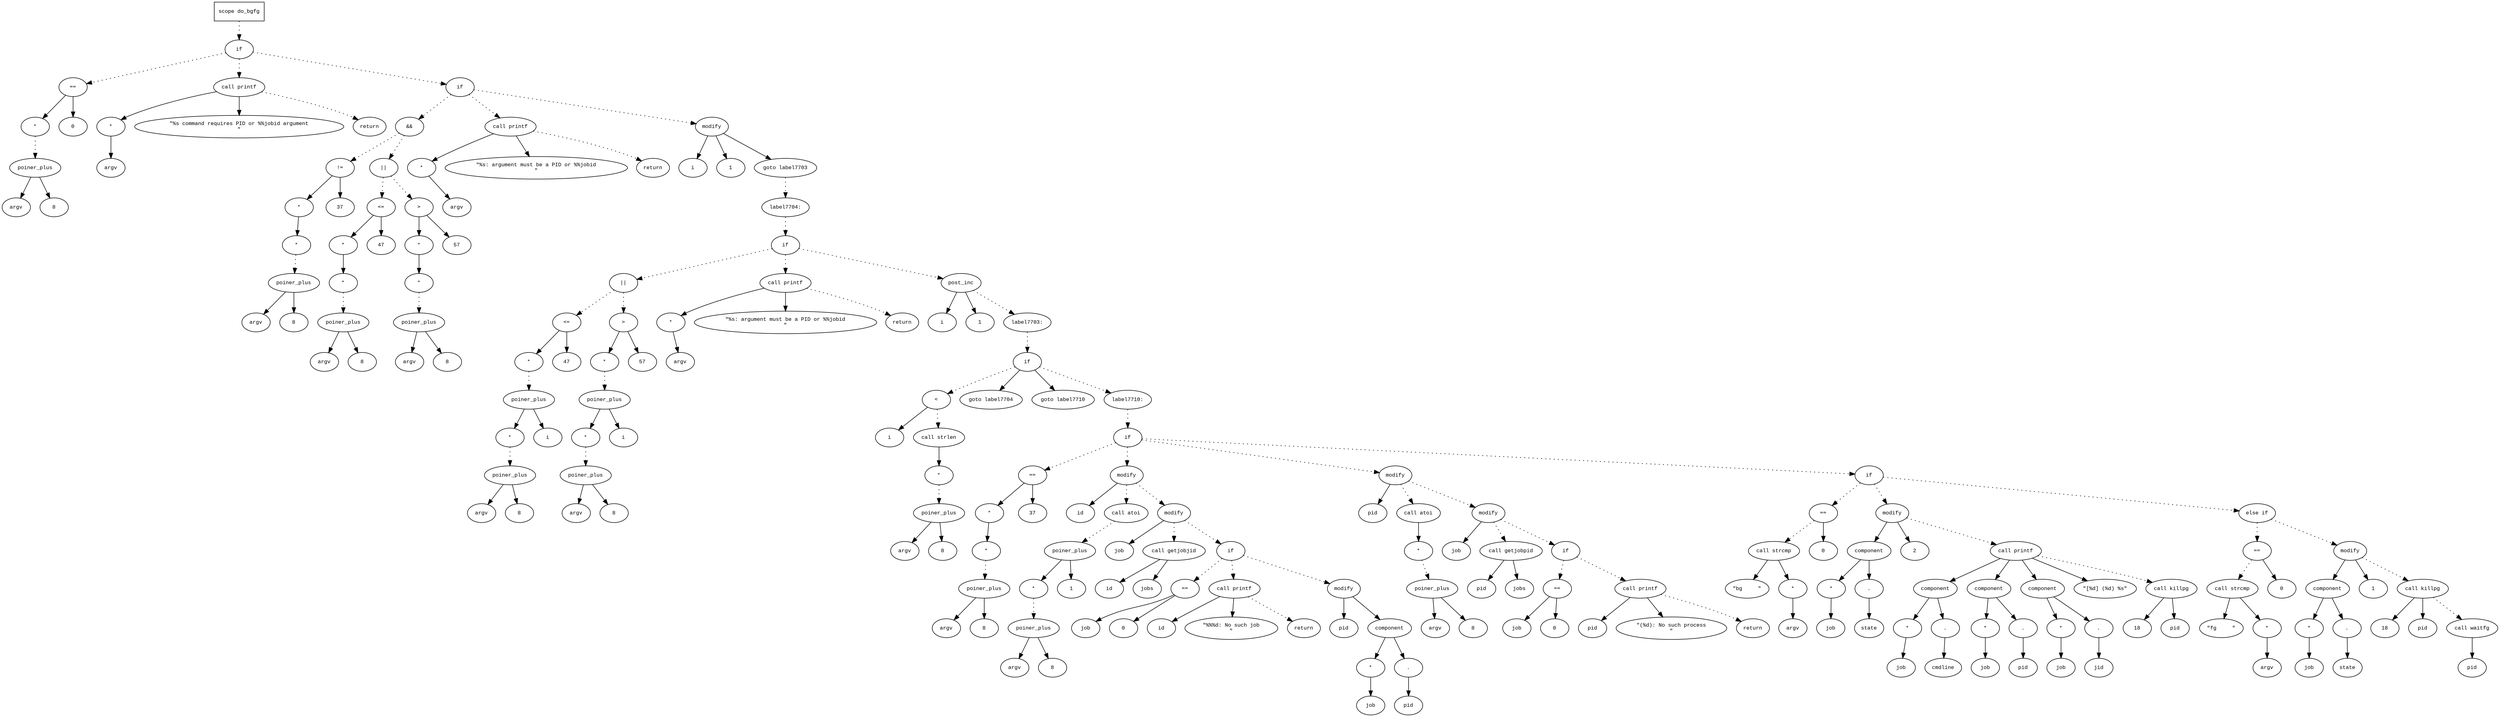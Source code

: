 digraph AST {
  graph [fontname="Times New Roman",fontsize=10];
  node  [fontname="Courier New",fontsize=10];
  edge  [fontname="Times New Roman",fontsize=10];

  node1 [label="scope do_bgfg",shape=box];
  node2 [label="if",shape=ellipse];
  node1 -> node2 [style=dotted];
  node3 [label="==",shape=ellipse];
  node4 [label="*",shape=ellipse];
  node5 [label="poiner_plus",shape=ellipse];
  node6 [label="argv",shape=ellipse];
  node5 -> node6;
  node7 [label="8",shape=ellipse];
  node5 -> node7;
  node4 -> node5 [style=dotted];
  node3 -> node4;
  node8 [label="0",shape=ellipse];
  node3 -> node8;
  node2 -> node3 [style=dotted];
  node9 [label="call printf",shape=ellipse];
  node10 [label="*",shape=ellipse];
  node11 [label="argv",shape=ellipse];
  node10 -> node11;
  node9 -> node10;
  node12 [label="\"%s command requires PID or %%jobid argument
\"",shape=ellipse];
  node9 -> node12;
  node2 -> node9 [style=dotted];
  node13 [label="return",shape=ellipse];
  node9 -> node13 [style=dotted];
  node14 [label="if",shape=ellipse];
  node2 -> node14 [style=dotted];
  node15 [label="&&",shape=ellipse];
  node16 [label="!=",shape=ellipse];
  node17 [label="*",shape=ellipse];
  node18 [label="*",shape=ellipse];
  node19 [label="poiner_plus",shape=ellipse];
  node20 [label="argv",shape=ellipse];
  node19 -> node20;
  node21 [label="8",shape=ellipse];
  node19 -> node21;
  node18 -> node19 [style=dotted];
  node17 -> node18;
  node16 -> node17;
  node22 [label="37",shape=ellipse];
  node16 -> node22;
  node15 -> node16 [style=dotted];
  node23 [label="||",shape=ellipse];
  node24 [label="<=",shape=ellipse];
  node25 [label="*",shape=ellipse];
  node26 [label="*",shape=ellipse];
  node27 [label="poiner_plus",shape=ellipse];
  node28 [label="argv",shape=ellipse];
  node27 -> node28;
  node29 [label="8",shape=ellipse];
  node27 -> node29;
  node26 -> node27 [style=dotted];
  node25 -> node26;
  node24 -> node25;
  node30 [label="47",shape=ellipse];
  node24 -> node30;
  node23 -> node24 [style=dotted];
  node31 [label=">",shape=ellipse];
  node32 [label="*",shape=ellipse];
  node33 [label="*",shape=ellipse];
  node34 [label="poiner_plus",shape=ellipse];
  node35 [label="argv",shape=ellipse];
  node34 -> node35;
  node36 [label="8",shape=ellipse];
  node34 -> node36;
  node33 -> node34 [style=dotted];
  node32 -> node33;
  node31 -> node32;
  node37 [label="57",shape=ellipse];
  node31 -> node37;
  node23 -> node31 [style=dotted];
  node15 -> node23 [style=dotted];
  node14 -> node15 [style=dotted];
  node38 [label="call printf",shape=ellipse];
  node39 [label="*",shape=ellipse];
  node40 [label="argv",shape=ellipse];
  node39 -> node40;
  node38 -> node39;
  node41 [label="\"%s: argument must be a PID or %%jobid
\"",shape=ellipse];
  node38 -> node41;
  node14 -> node38 [style=dotted];
  node42 [label="return",shape=ellipse];
  node38 -> node42 [style=dotted];
  node43 [label="modify",shape=ellipse];
  node44 [label="i",shape=ellipse];
  node43 -> node44;
  node45 [label="1",shape=ellipse];
  node43 -> node45;
  node14 -> node43 [style=dotted];
  node46 [label="goto label7703",shape=ellipse];
  node43 -> node46;
  node47 [label="label7704:",shape=ellipse];
  node46 -> node47 [style=dotted];
  node48 [label="if",shape=ellipse];
  node47 -> node48 [style=dotted];
  node49 [label="||",shape=ellipse];
  node50 [label="<=",shape=ellipse];
  node51 [label="*",shape=ellipse];
  node52 [label="poiner_plus",shape=ellipse];
  node53 [label="*",shape=ellipse];
  node54 [label="poiner_plus",shape=ellipse];
  node55 [label="argv",shape=ellipse];
  node54 -> node55;
  node56 [label="8",shape=ellipse];
  node54 -> node56;
  node53 -> node54 [style=dotted];
  node52 -> node53;
  node57 [label="i",shape=ellipse];
  node52 -> node57;
  node51 -> node52 [style=dotted];
  node50 -> node51;
  node58 [label="47",shape=ellipse];
  node50 -> node58;
  node49 -> node50 [style=dotted];
  node59 [label=">",shape=ellipse];
  node60 [label="*",shape=ellipse];
  node61 [label="poiner_plus",shape=ellipse];
  node62 [label="*",shape=ellipse];
  node63 [label="poiner_plus",shape=ellipse];
  node64 [label="argv",shape=ellipse];
  node63 -> node64;
  node65 [label="8",shape=ellipse];
  node63 -> node65;
  node62 -> node63 [style=dotted];
  node61 -> node62;
  node66 [label="i",shape=ellipse];
  node61 -> node66;
  node60 -> node61 [style=dotted];
  node59 -> node60;
  node67 [label="57",shape=ellipse];
  node59 -> node67;
  node49 -> node59 [style=dotted];
  node48 -> node49 [style=dotted];
  node68 [label="call printf",shape=ellipse];
  node69 [label="*",shape=ellipse];
  node70 [label="argv",shape=ellipse];
  node69 -> node70;
  node68 -> node69;
  node71 [label="\"%s: argument must be a PID or %%jobid
\"",shape=ellipse];
  node68 -> node71;
  node48 -> node68 [style=dotted];
  node72 [label="return",shape=ellipse];
  node68 -> node72 [style=dotted];
  node73 [label="post_inc",shape=ellipse];
  node74 [label="i",shape=ellipse];
  node73 -> node74;
  node75 [label="1",shape=ellipse];
  node73 -> node75;
  node48 -> node73 [style=dotted];
  node76 [label="label7703:",shape=ellipse];
  node73 -> node76 [style=dotted];
  node77 [label="if",shape=ellipse];
  node76 -> node77 [style=dotted];
  node78 [label="<",shape=ellipse];
  node79 [label="i",shape=ellipse];
  node78 -> node79;
  node80 [label="call strlen",shape=ellipse];
  node81 [label="*",shape=ellipse];
  node82 [label="poiner_plus",shape=ellipse];
  node83 [label="argv",shape=ellipse];
  node82 -> node83;
  node84 [label="8",shape=ellipse];
  node82 -> node84;
  node81 -> node82 [style=dotted];
  node80 -> node81;
  node78 -> node80 [style=dotted];
  node77 -> node78 [style=dotted];
  node85 [label="goto label7704",shape=ellipse];
  node77 -> node85;
  node86 [label="goto label7710",shape=ellipse];
  node77 -> node86;
  node87 [label="label7710:",shape=ellipse];
  node77 -> node87 [style=dotted];
  node88 [label="if",shape=ellipse];
  node87 -> node88 [style=dotted];
  node89 [label="==",shape=ellipse];
  node90 [label="*",shape=ellipse];
  node91 [label="*",shape=ellipse];
  node92 [label="poiner_plus",shape=ellipse];
  node93 [label="argv",shape=ellipse];
  node92 -> node93;
  node94 [label="8",shape=ellipse];
  node92 -> node94;
  node91 -> node92 [style=dotted];
  node90 -> node91;
  node89 -> node90;
  node95 [label="37",shape=ellipse];
  node89 -> node95;
  node88 -> node89 [style=dotted];
  node96 [label="modify",shape=ellipse];
  node97 [label="id",shape=ellipse];
  node96 -> node97;
  node98 [label="call atoi",shape=ellipse];
  node99 [label="poiner_plus",shape=ellipse];
  node100 [label="*",shape=ellipse];
  node101 [label="poiner_plus",shape=ellipse];
  node102 [label="argv",shape=ellipse];
  node101 -> node102;
  node103 [label="8",shape=ellipse];
  node101 -> node103;
  node100 -> node101 [style=dotted];
  node99 -> node100;
  node104 [label="1",shape=ellipse];
  node99 -> node104;
  node98 -> node99 [style=dotted];
  node96 -> node98 [style=dotted];
  node88 -> node96 [style=dotted];
  node105 [label="modify",shape=ellipse];
  node106 [label="job",shape=ellipse];
  node105 -> node106;
  node107 [label="call getjobjid",shape=ellipse];
  node108 [label="id",shape=ellipse];
  node107 -> node108;
  node109 [label="jobs",shape=ellipse];
  node107 -> node109;
  node105 -> node107 [style=dotted];
  node96 -> node105 [style=dotted];
  node110 [label="if",shape=ellipse];
  node105 -> node110 [style=dotted];
  node111 [label="==",shape=ellipse];
  node112 [label="job",shape=ellipse];
  node111 -> node112;
  node113 [label="0",shape=ellipse];
  node111 -> node113;
  node110 -> node111 [style=dotted];
  node114 [label="call printf",shape=ellipse];
  node115 [label="id",shape=ellipse];
  node114 -> node115;
  node116 [label="\"%%%d: No such job
\"",shape=ellipse];
  node114 -> node116;
  node110 -> node114 [style=dotted];
  node117 [label="return",shape=ellipse];
  node114 -> node117 [style=dotted];
  node118 [label="modify",shape=ellipse];
  node119 [label="pid",shape=ellipse];
  node118 -> node119;
  node120 [label="component",shape=ellipse];
  node118 -> node120;
  node121 [label="*",shape=ellipse];
  node122 [label="job",shape=ellipse];
  node121 -> node122;
  node120 -> node121;
  node123 [label=".",shape=ellipse];
  node120 -> node123;
  node124 [label="pid",shape=ellipse];
  node123 -> node124;
  node110 -> node118 [style=dotted];
  node125 [label="modify",shape=ellipse];
  node126 [label="pid",shape=ellipse];
  node125 -> node126;
  node127 [label="call atoi",shape=ellipse];
  node128 [label="*",shape=ellipse];
  node129 [label="poiner_plus",shape=ellipse];
  node130 [label="argv",shape=ellipse];
  node129 -> node130;
  node131 [label="8",shape=ellipse];
  node129 -> node131;
  node128 -> node129 [style=dotted];
  node127 -> node128;
  node125 -> node127 [style=dotted];
  node88 -> node125 [style=dotted];
  node132 [label="modify",shape=ellipse];
  node133 [label="job",shape=ellipse];
  node132 -> node133;
  node134 [label="call getjobpid",shape=ellipse];
  node135 [label="pid",shape=ellipse];
  node134 -> node135;
  node136 [label="jobs",shape=ellipse];
  node134 -> node136;
  node132 -> node134 [style=dotted];
  node125 -> node132 [style=dotted];
  node137 [label="if",shape=ellipse];
  node132 -> node137 [style=dotted];
  node138 [label="==",shape=ellipse];
  node139 [label="job",shape=ellipse];
  node138 -> node139;
  node140 [label="0",shape=ellipse];
  node138 -> node140;
  node137 -> node138 [style=dotted];
  node141 [label="call printf",shape=ellipse];
  node142 [label="pid",shape=ellipse];
  node141 -> node142;
  node143 [label="\"(%d): No such process
\"",shape=ellipse];
  node141 -> node143;
  node137 -> node141 [style=dotted];
  node144 [label="return",shape=ellipse];
  node141 -> node144 [style=dotted];
  node145 [label="if",shape=ellipse];
  node88 -> node145 [style=dotted];
  node146 [label="==",shape=ellipse];
  node147 [label="call strcmp",shape=ellipse];
  node148 [label="\"bg     \"",shape=ellipse];
  node147 -> node148;
  node149 [label="*",shape=ellipse];
  node150 [label="argv",shape=ellipse];
  node149 -> node150;
  node147 -> node149;
  node146 -> node147 [style=dotted];
  node151 [label="0",shape=ellipse];
  node146 -> node151;
  node145 -> node146 [style=dotted];
  node152 [label="modify",shape=ellipse];
  node153 [label="component",shape=ellipse];
  node152 -> node153;
  node154 [label="*",shape=ellipse];
  node155 [label="job",shape=ellipse];
  node154 -> node155;
  node153 -> node154;
  node156 [label=".",shape=ellipse];
  node153 -> node156;
  node157 [label="state",shape=ellipse];
  node156 -> node157;
  node158 [label="2",shape=ellipse];
  node152 -> node158;
  node145 -> node152 [style=dotted];
  node159 [label="call printf",shape=ellipse];
  node160 [label="component",shape=ellipse];
  node159 -> node160;
  node161 [label="*",shape=ellipse];
  node162 [label="job",shape=ellipse];
  node161 -> node162;
  node160 -> node161;
  node163 [label=".",shape=ellipse];
  node160 -> node163;
  node164 [label="cmdline",shape=ellipse];
  node163 -> node164;
  node165 [label="component",shape=ellipse];
  node159 -> node165;
  node166 [label="*",shape=ellipse];
  node167 [label="job",shape=ellipse];
  node166 -> node167;
  node165 -> node166;
  node168 [label=".",shape=ellipse];
  node165 -> node168;
  node169 [label="pid",shape=ellipse];
  node168 -> node169;
  node170 [label="component",shape=ellipse];
  node159 -> node170;
  node171 [label="*",shape=ellipse];
  node172 [label="job",shape=ellipse];
  node171 -> node172;
  node170 -> node171;
  node173 [label=".",shape=ellipse];
  node170 -> node173;
  node174 [label="jid",shape=ellipse];
  node173 -> node174;
  node175 [label="\"[%d] (%d) %s\"",shape=ellipse];
  node159 -> node175;
  node152 -> node159 [style=dotted];
  node176 [label="call killpg",shape=ellipse];
  node177 [label="18",shape=ellipse];
  node176 -> node177;
  node178 [label="pid",shape=ellipse];
  node176 -> node178;
  node159 -> node176 [style=dotted];
  node179 [label="else if",shape=ellipse];
  node145 -> node179 [style=dotted];
  node180 [label="==",shape=ellipse];
  node181 [label="call strcmp",shape=ellipse];
  node182 [label="\"fg     \"",shape=ellipse];
  node181 -> node182;
  node183 [label="*",shape=ellipse];
  node184 [label="argv",shape=ellipse];
  node183 -> node184;
  node181 -> node183;
  node180 -> node181 [style=dotted];
  node185 [label="0",shape=ellipse];
  node180 -> node185;
  node179 -> node180 [style=dotted];
  node186 [label="modify",shape=ellipse];
  node187 [label="component",shape=ellipse];
  node186 -> node187;
  node188 [label="*",shape=ellipse];
  node189 [label="job",shape=ellipse];
  node188 -> node189;
  node187 -> node188;
  node190 [label=".",shape=ellipse];
  node187 -> node190;
  node191 [label="state",shape=ellipse];
  node190 -> node191;
  node192 [label="1",shape=ellipse];
  node186 -> node192;
  node179 -> node186 [style=dotted];
  node193 [label="call killpg",shape=ellipse];
  node194 [label="18",shape=ellipse];
  node193 -> node194;
  node195 [label="pid",shape=ellipse];
  node193 -> node195;
  node186 -> node193 [style=dotted];
  node196 [label="call waitfg",shape=ellipse];
  node197 [label="pid",shape=ellipse];
  node196 -> node197;
  node193 -> node196 [style=dotted];
} 